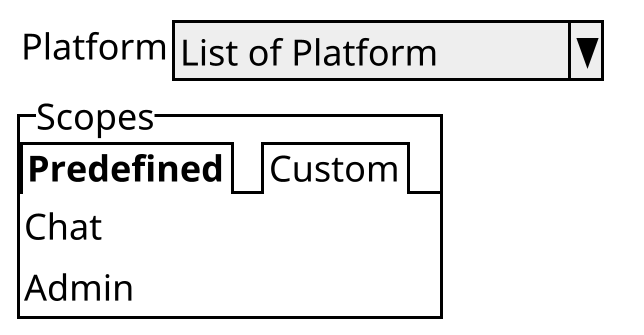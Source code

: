 @startsalt
scale 3
{
  {Platform | ^List of Platform^}
  {^Scopes
    {/ <b>Predefined | Custom }
    { Chat }
    { Admin }
  }
  }
  -------
  {[Cancel] | [Create]}
}
@endsalt
